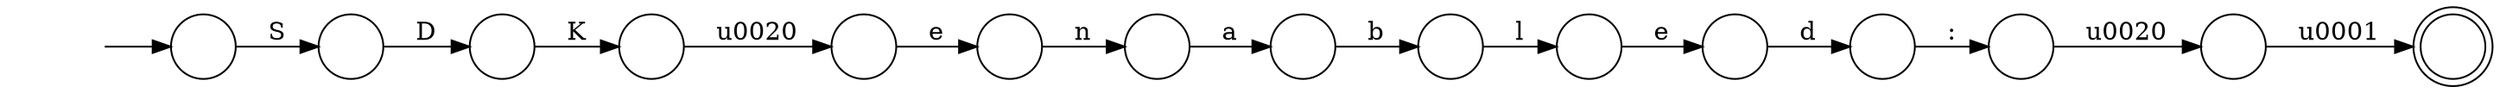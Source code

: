digraph Automaton {
  rankdir = LR;
  0 [shape=circle,label=""];
  0 -> 11 [label="\u0020"]
  1 [shape=circle,label=""];
  1 -> 0 [label=":"]
  2 [shape=circle,label=""];
  2 -> 6 [label="D"]
  3 [shape=circle,label=""];
  initial [shape=plaintext,label=""];
  initial -> 3
  3 -> 2 [label="S"]
  4 [shape=circle,label=""];
  4 -> 9 [label="a"]
  5 [shape=circle,label=""];
  5 -> 10 [label="e"]
  6 [shape=circle,label=""];
  6 -> 13 [label="K"]
  7 [shape=circle,label=""];
  7 -> 5 [label="l"]
  8 [shape=doublecircle,label=""];
  9 [shape=circle,label=""];
  9 -> 7 [label="b"]
  10 [shape=circle,label=""];
  10 -> 1 [label="d"]
  11 [shape=circle,label=""];
  11 -> 8 [label="\u0001"]
  12 [shape=circle,label=""];
  12 -> 14 [label="e"]
  13 [shape=circle,label=""];
  13 -> 12 [label="\u0020"]
  14 [shape=circle,label=""];
  14 -> 4 [label="n"]
}

